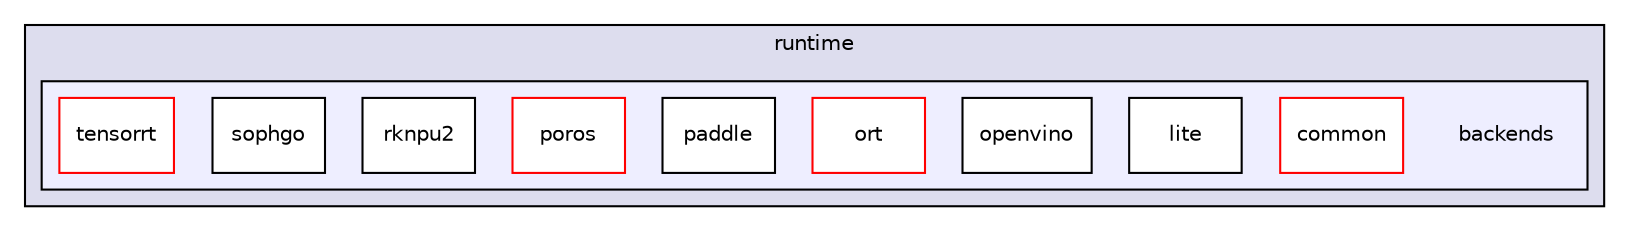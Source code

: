 digraph "/build/FastDeploy/fastdeploy/runtime/backends" {
  compound=true
  node [ fontsize="10", fontname="Helvetica"];
  edge [ labelfontsize="10", labelfontname="Helvetica"];
  subgraph clusterdir_87d66ec124a6d44fa3849c896e59737b {
    graph [ bgcolor="#ddddee", pencolor="black", label="runtime" fontname="Helvetica", fontsize="10", URL="dir_87d66ec124a6d44fa3849c896e59737b.html"]
  subgraph clusterdir_c60a478ed5bf04c89f9fa5bac9257057 {
    graph [ bgcolor="#eeeeff", pencolor="black", label="" URL="dir_c60a478ed5bf04c89f9fa5bac9257057.html"];
    dir_c60a478ed5bf04c89f9fa5bac9257057 [shape=plaintext label="backends"];
    dir_1f28e8402fc0c4330e92dabb0a77b847 [shape=box label="common" color="red" fillcolor="white" style="filled" URL="dir_1f28e8402fc0c4330e92dabb0a77b847.html"];
    dir_46759fd434d8990cd1eef262e4784b67 [shape=box label="lite" color="black" fillcolor="white" style="filled" URL="dir_46759fd434d8990cd1eef262e4784b67.html"];
    dir_9cca61441274236e748b32784037ed61 [shape=box label="openvino" color="black" fillcolor="white" style="filled" URL="dir_9cca61441274236e748b32784037ed61.html"];
    dir_3e83553123ce98197d99e94095624f29 [shape=box label="ort" color="red" fillcolor="white" style="filled" URL="dir_3e83553123ce98197d99e94095624f29.html"];
    dir_56585676d366742c7750fcbadd2a286d [shape=box label="paddle" color="black" fillcolor="white" style="filled" URL="dir_56585676d366742c7750fcbadd2a286d.html"];
    dir_f5257545808b54e84784b6da2710da6b [shape=box label="poros" color="red" fillcolor="white" style="filled" URL="dir_f5257545808b54e84784b6da2710da6b.html"];
    dir_1e019b23361bfb300ca416650e82fa21 [shape=box label="rknpu2" color="black" fillcolor="white" style="filled" URL="dir_1e019b23361bfb300ca416650e82fa21.html"];
    dir_11ab63e27dbe3a409de43cdcc44182eb [shape=box label="sophgo" color="black" fillcolor="white" style="filled" URL="dir_11ab63e27dbe3a409de43cdcc44182eb.html"];
    dir_194914856f96296a815def5c6c29f66d [shape=box label="tensorrt" color="red" fillcolor="white" style="filled" URL="dir_194914856f96296a815def5c6c29f66d.html"];
  }
  }
}
